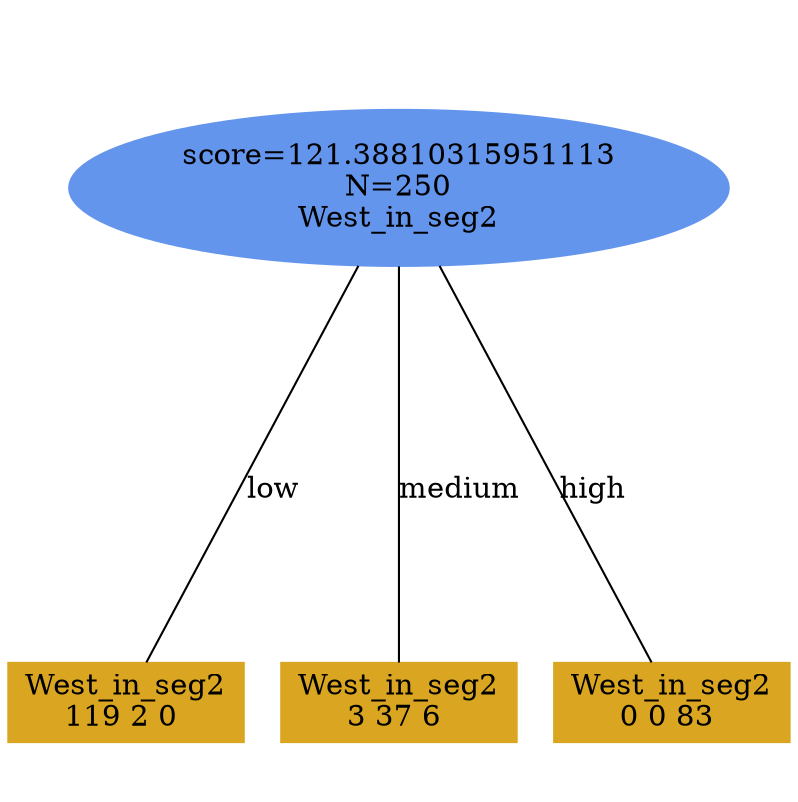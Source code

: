 digraph "DD" {
size = "7.5,10"
ratio=1.0;
center = true;
edge [dir = none];
{ rank = same; node [shape=ellipse, style=filled, color=cornflowerblue];"1522" [label="score=121.38810315951113\nN=250\nWest_in_seg2"];}
{ rank = same; node [shape=box, style=filled, color=goldenrod];"1523" [label="West_in_seg2\n119 2 0 "];}
{ rank = same; node [shape=box, style=filled, color=goldenrod];"1524" [label="West_in_seg2\n3 37 6 "];}
{ rank = same; node [shape=box, style=filled, color=goldenrod];"1525" [label="West_in_seg2\n0 0 83 "];}
"1522" -> "1523" [label = "low"];
"1522" -> "1524" [label = "medium"];
"1522" -> "1525" [label = "high"];

}